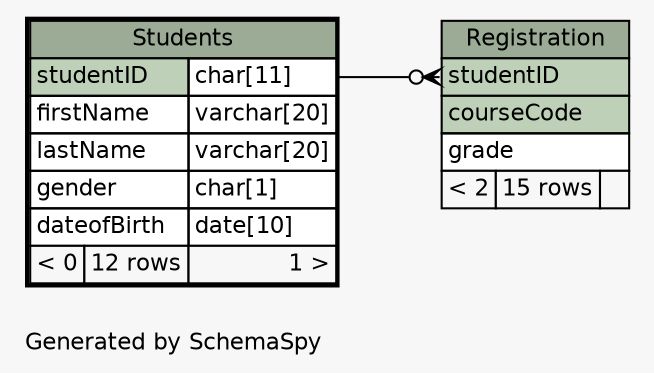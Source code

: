 // dot 2.30.1 on Linux 3.10.0-229.11.1.el7.x86_64
// SchemaSpy rev 590
digraph "oneDegreeRelationshipsDiagram" {
  graph [
    rankdir="RL"
    bgcolor="#f7f7f7"
    label="\nGenerated by SchemaSpy"
    labeljust="l"
    nodesep="0.18"
    ranksep="0.46"
    fontname="Helvetica"
    fontsize="11"
  ];
  node [
    fontname="Helvetica"
    fontsize="11"
    shape="plaintext"
  ];
  edge [
    arrowsize="0.8"
  ];
  "Registration":"studentID":w -> "Students":"studentID.type":e [arrowhead=none dir=back arrowtail=crowodot];
  "Registration" [
    label=<
    <TABLE BORDER="0" CELLBORDER="1" CELLSPACING="0" BGCOLOR="#ffffff">
      <TR><TD COLSPAN="3" BGCOLOR="#9bab96" ALIGN="CENTER">Registration</TD></TR>
      <TR><TD PORT="studentID" COLSPAN="3" BGCOLOR="#bed1b8" ALIGN="LEFT">studentID</TD></TR>
      <TR><TD PORT="courseCode" COLSPAN="3" BGCOLOR="#bed1b8" ALIGN="LEFT">courseCode</TD></TR>
      <TR><TD PORT="grade" COLSPAN="3" ALIGN="LEFT">grade</TD></TR>
      <TR><TD ALIGN="LEFT" BGCOLOR="#f7f7f7">&lt; 2</TD><TD ALIGN="RIGHT" BGCOLOR="#f7f7f7">15 rows</TD><TD ALIGN="RIGHT" BGCOLOR="#f7f7f7">  </TD></TR>
    </TABLE>>
    URL="Registration.html"
    tooltip="Registration"
  ];
  "Students" [
    label=<
    <TABLE BORDER="2" CELLBORDER="1" CELLSPACING="0" BGCOLOR="#ffffff">
      <TR><TD COLSPAN="3" BGCOLOR="#9bab96" ALIGN="CENTER">Students</TD></TR>
      <TR><TD PORT="studentID" COLSPAN="2" BGCOLOR="#bed1b8" ALIGN="LEFT">studentID</TD><TD PORT="studentID.type" ALIGN="LEFT">char[11]</TD></TR>
      <TR><TD PORT="firstName" COLSPAN="2" ALIGN="LEFT">firstName</TD><TD PORT="firstName.type" ALIGN="LEFT">varchar[20]</TD></TR>
      <TR><TD PORT="lastName" COLSPAN="2" ALIGN="LEFT">lastName</TD><TD PORT="lastName.type" ALIGN="LEFT">varchar[20]</TD></TR>
      <TR><TD PORT="gender" COLSPAN="2" ALIGN="LEFT">gender</TD><TD PORT="gender.type" ALIGN="LEFT">char[1]</TD></TR>
      <TR><TD PORT="dateofBirth" COLSPAN="2" ALIGN="LEFT">dateofBirth</TD><TD PORT="dateofBirth.type" ALIGN="LEFT">date[10]</TD></TR>
      <TR><TD ALIGN="LEFT" BGCOLOR="#f7f7f7">&lt; 0</TD><TD ALIGN="RIGHT" BGCOLOR="#f7f7f7">12 rows</TD><TD ALIGN="RIGHT" BGCOLOR="#f7f7f7">1 &gt;</TD></TR>
    </TABLE>>
    URL="Students.html"
    tooltip="Students"
  ];
}
